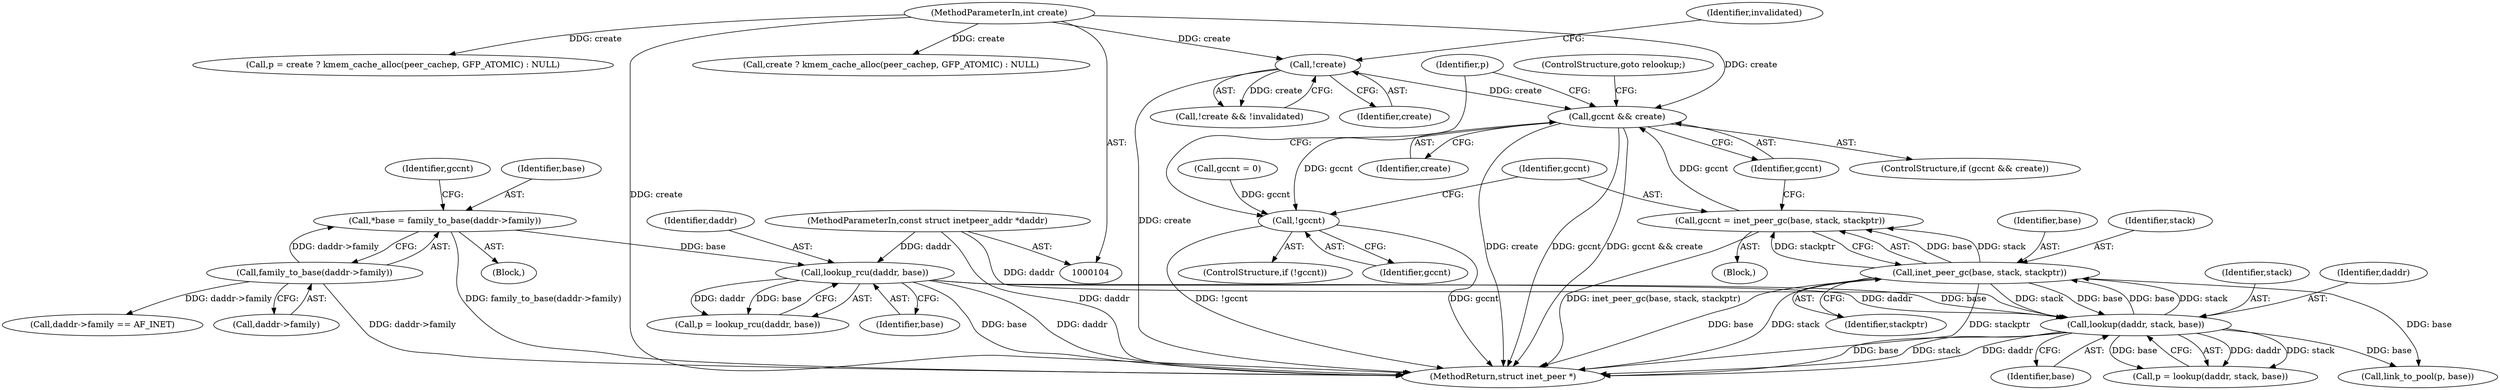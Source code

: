 digraph "0_linux_87c48fa3b4630905f98268dde838ee43626a060c@API" {
"1000198" [label="(Call,gccnt && create)"];
"1000191" [label="(Call,gccnt = inet_peer_gc(base, stack, stackptr))"];
"1000193" [label="(Call,inet_peer_gc(base, stack, stackptr))"];
"1000166" [label="(Call,lookup(daddr, stack, base))"];
"1000134" [label="(Call,lookup_rcu(daddr, base))"];
"1000105" [label="(MethodParameterIn,const struct inetpeer_addr *daddr)"];
"1000111" [label="(Call,*base = family_to_base(daddr->family))"];
"1000113" [label="(Call,family_to_base(daddr->family))"];
"1000152" [label="(Call,!create)"];
"1000106" [label="(MethodParameterIn,int create)"];
"1000188" [label="(Call,!gccnt)"];
"1000166" [label="(Call,lookup(daddr, stack, base))"];
"1000135" [label="(Identifier,daddr)"];
"1000198" [label="(Call,gccnt && create)"];
"1000197" [label="(ControlStructure,if (gccnt && create))"];
"1000191" [label="(Call,gccnt = inet_peer_gc(base, stack, stackptr))"];
"1000111" [label="(Call,*base = family_to_base(daddr->family))"];
"1000187" [label="(ControlStructure,if (!gccnt))"];
"1000201" [label="(ControlStructure,goto relookup;)"];
"1000132" [label="(Call,p = lookup_rcu(daddr, base))"];
"1000155" [label="(Identifier,invalidated)"];
"1000122" [label="(Identifier,gccnt)"];
"1000194" [label="(Identifier,base)"];
"1000199" [label="(Identifier,gccnt)"];
"1000169" [label="(Identifier,base)"];
"1000204" [label="(Call,create ? kmem_cache_alloc(peer_cachep, GFP_ATOMIC) : NULL)"];
"1000189" [label="(Identifier,gccnt)"];
"1000203" [label="(Identifier,p)"];
"1000136" [label="(Identifier,base)"];
"1000192" [label="(Identifier,gccnt)"];
"1000107" [label="(Block,)"];
"1000168" [label="(Identifier,stack)"];
"1000188" [label="(Call,!gccnt)"];
"1000200" [label="(Identifier,create)"];
"1000167" [label="(Identifier,daddr)"];
"1000196" [label="(Identifier,stackptr)"];
"1000134" [label="(Call,lookup_rcu(daddr, base))"];
"1000312" [label="(MethodReturn,struct inet_peer *)"];
"1000121" [label="(Call,gccnt = 0)"];
"1000164" [label="(Call,p = lookup(daddr, stack, base))"];
"1000190" [label="(Block,)"];
"1000195" [label="(Identifier,stack)"];
"1000113" [label="(Call,family_to_base(daddr->family))"];
"1000112" [label="(Identifier,base)"];
"1000114" [label="(Call,daddr->family)"];
"1000153" [label="(Identifier,create)"];
"1000151" [label="(Call,!create && !invalidated)"];
"1000193" [label="(Call,inet_peer_gc(base, stack, stackptr))"];
"1000105" [label="(MethodParameterIn,const struct inetpeer_addr *daddr)"];
"1000152" [label="(Call,!create)"];
"1000106" [label="(MethodParameterIn,int create)"];
"1000237" [label="(Call,daddr->family == AF_INET)"];
"1000298" [label="(Call,link_to_pool(p, base))"];
"1000202" [label="(Call,p = create ? kmem_cache_alloc(peer_cachep, GFP_ATOMIC) : NULL)"];
"1000198" -> "1000197"  [label="AST: "];
"1000198" -> "1000199"  [label="CFG: "];
"1000198" -> "1000200"  [label="CFG: "];
"1000199" -> "1000198"  [label="AST: "];
"1000200" -> "1000198"  [label="AST: "];
"1000201" -> "1000198"  [label="CFG: "];
"1000203" -> "1000198"  [label="CFG: "];
"1000198" -> "1000312"  [label="DDG: create"];
"1000198" -> "1000312"  [label="DDG: gccnt"];
"1000198" -> "1000312"  [label="DDG: gccnt && create"];
"1000198" -> "1000188"  [label="DDG: gccnt"];
"1000191" -> "1000198"  [label="DDG: gccnt"];
"1000152" -> "1000198"  [label="DDG: create"];
"1000106" -> "1000198"  [label="DDG: create"];
"1000191" -> "1000190"  [label="AST: "];
"1000191" -> "1000193"  [label="CFG: "];
"1000192" -> "1000191"  [label="AST: "];
"1000193" -> "1000191"  [label="AST: "];
"1000199" -> "1000191"  [label="CFG: "];
"1000191" -> "1000312"  [label="DDG: inet_peer_gc(base, stack, stackptr)"];
"1000193" -> "1000191"  [label="DDG: base"];
"1000193" -> "1000191"  [label="DDG: stack"];
"1000193" -> "1000191"  [label="DDG: stackptr"];
"1000193" -> "1000196"  [label="CFG: "];
"1000194" -> "1000193"  [label="AST: "];
"1000195" -> "1000193"  [label="AST: "];
"1000196" -> "1000193"  [label="AST: "];
"1000193" -> "1000312"  [label="DDG: base"];
"1000193" -> "1000312"  [label="DDG: stack"];
"1000193" -> "1000312"  [label="DDG: stackptr"];
"1000193" -> "1000166"  [label="DDG: stack"];
"1000193" -> "1000166"  [label="DDG: base"];
"1000166" -> "1000193"  [label="DDG: base"];
"1000166" -> "1000193"  [label="DDG: stack"];
"1000193" -> "1000298"  [label="DDG: base"];
"1000166" -> "1000164"  [label="AST: "];
"1000166" -> "1000169"  [label="CFG: "];
"1000167" -> "1000166"  [label="AST: "];
"1000168" -> "1000166"  [label="AST: "];
"1000169" -> "1000166"  [label="AST: "];
"1000164" -> "1000166"  [label="CFG: "];
"1000166" -> "1000312"  [label="DDG: base"];
"1000166" -> "1000312"  [label="DDG: stack"];
"1000166" -> "1000312"  [label="DDG: daddr"];
"1000166" -> "1000164"  [label="DDG: daddr"];
"1000166" -> "1000164"  [label="DDG: stack"];
"1000166" -> "1000164"  [label="DDG: base"];
"1000134" -> "1000166"  [label="DDG: daddr"];
"1000134" -> "1000166"  [label="DDG: base"];
"1000105" -> "1000166"  [label="DDG: daddr"];
"1000166" -> "1000298"  [label="DDG: base"];
"1000134" -> "1000132"  [label="AST: "];
"1000134" -> "1000136"  [label="CFG: "];
"1000135" -> "1000134"  [label="AST: "];
"1000136" -> "1000134"  [label="AST: "];
"1000132" -> "1000134"  [label="CFG: "];
"1000134" -> "1000312"  [label="DDG: daddr"];
"1000134" -> "1000312"  [label="DDG: base"];
"1000134" -> "1000132"  [label="DDG: daddr"];
"1000134" -> "1000132"  [label="DDG: base"];
"1000105" -> "1000134"  [label="DDG: daddr"];
"1000111" -> "1000134"  [label="DDG: base"];
"1000105" -> "1000104"  [label="AST: "];
"1000105" -> "1000312"  [label="DDG: daddr"];
"1000111" -> "1000107"  [label="AST: "];
"1000111" -> "1000113"  [label="CFG: "];
"1000112" -> "1000111"  [label="AST: "];
"1000113" -> "1000111"  [label="AST: "];
"1000122" -> "1000111"  [label="CFG: "];
"1000111" -> "1000312"  [label="DDG: family_to_base(daddr->family)"];
"1000113" -> "1000111"  [label="DDG: daddr->family"];
"1000113" -> "1000114"  [label="CFG: "];
"1000114" -> "1000113"  [label="AST: "];
"1000113" -> "1000312"  [label="DDG: daddr->family"];
"1000113" -> "1000237"  [label="DDG: daddr->family"];
"1000152" -> "1000151"  [label="AST: "];
"1000152" -> "1000153"  [label="CFG: "];
"1000153" -> "1000152"  [label="AST: "];
"1000155" -> "1000152"  [label="CFG: "];
"1000151" -> "1000152"  [label="CFG: "];
"1000152" -> "1000312"  [label="DDG: create"];
"1000152" -> "1000151"  [label="DDG: create"];
"1000106" -> "1000152"  [label="DDG: create"];
"1000106" -> "1000104"  [label="AST: "];
"1000106" -> "1000312"  [label="DDG: create"];
"1000106" -> "1000202"  [label="DDG: create"];
"1000106" -> "1000204"  [label="DDG: create"];
"1000188" -> "1000187"  [label="AST: "];
"1000188" -> "1000189"  [label="CFG: "];
"1000189" -> "1000188"  [label="AST: "];
"1000192" -> "1000188"  [label="CFG: "];
"1000203" -> "1000188"  [label="CFG: "];
"1000188" -> "1000312"  [label="DDG: !gccnt"];
"1000188" -> "1000312"  [label="DDG: gccnt"];
"1000121" -> "1000188"  [label="DDG: gccnt"];
}
